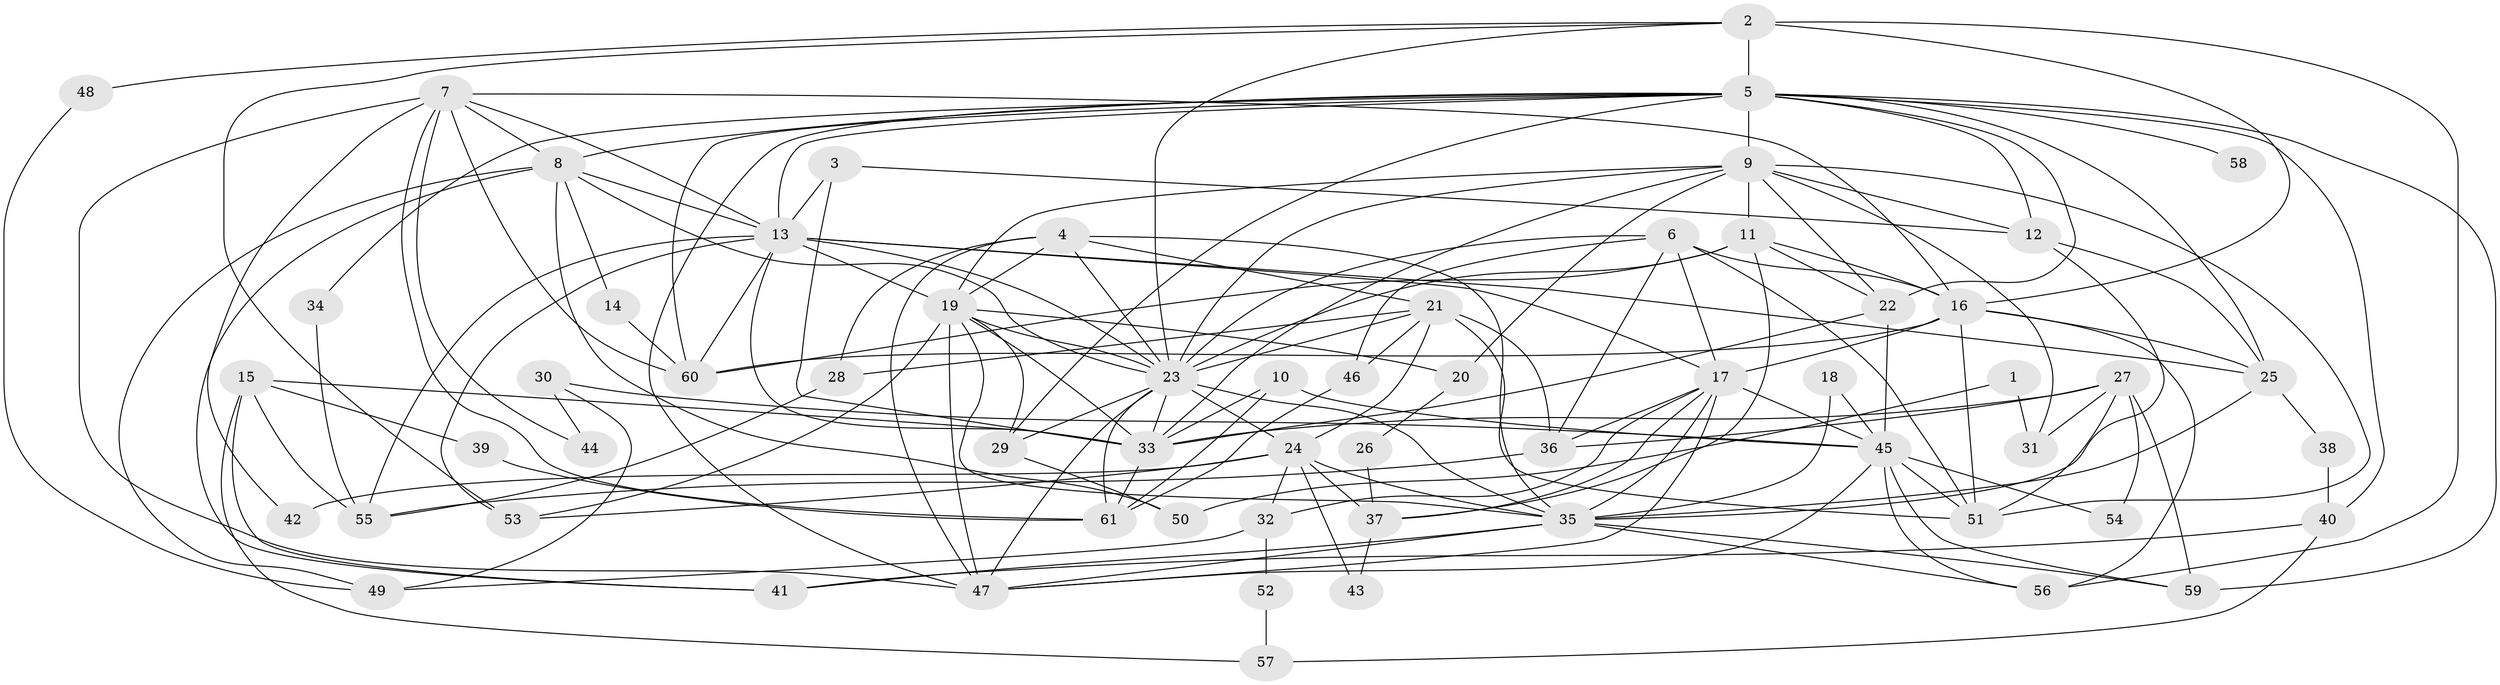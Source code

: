 // original degree distribution, {2: 0.1885245901639344, 5: 0.12295081967213115, 4: 0.3114754098360656, 3: 0.20491803278688525, 9: 0.01639344262295082, 6: 0.11475409836065574, 8: 0.02459016393442623, 7: 0.01639344262295082}
// Generated by graph-tools (version 1.1) at 2025/36/03/09/25 02:36:05]
// undirected, 61 vertices, 160 edges
graph export_dot {
graph [start="1"]
  node [color=gray90,style=filled];
  1;
  2;
  3;
  4;
  5;
  6;
  7;
  8;
  9;
  10;
  11;
  12;
  13;
  14;
  15;
  16;
  17;
  18;
  19;
  20;
  21;
  22;
  23;
  24;
  25;
  26;
  27;
  28;
  29;
  30;
  31;
  32;
  33;
  34;
  35;
  36;
  37;
  38;
  39;
  40;
  41;
  42;
  43;
  44;
  45;
  46;
  47;
  48;
  49;
  50;
  51;
  52;
  53;
  54;
  55;
  56;
  57;
  58;
  59;
  60;
  61;
  1 -- 31 [weight=1.0];
  1 -- 50 [weight=1.0];
  2 -- 5 [weight=2.0];
  2 -- 16 [weight=1.0];
  2 -- 23 [weight=1.0];
  2 -- 48 [weight=1.0];
  2 -- 53 [weight=1.0];
  2 -- 56 [weight=1.0];
  3 -- 12 [weight=1.0];
  3 -- 13 [weight=1.0];
  3 -- 33 [weight=2.0];
  4 -- 19 [weight=1.0];
  4 -- 21 [weight=2.0];
  4 -- 23 [weight=3.0];
  4 -- 28 [weight=1.0];
  4 -- 35 [weight=1.0];
  4 -- 47 [weight=1.0];
  5 -- 8 [weight=1.0];
  5 -- 9 [weight=1.0];
  5 -- 12 [weight=1.0];
  5 -- 13 [weight=1.0];
  5 -- 22 [weight=1.0];
  5 -- 25 [weight=1.0];
  5 -- 29 [weight=1.0];
  5 -- 34 [weight=1.0];
  5 -- 40 [weight=1.0];
  5 -- 47 [weight=1.0];
  5 -- 58 [weight=2.0];
  5 -- 59 [weight=1.0];
  5 -- 60 [weight=1.0];
  6 -- 16 [weight=1.0];
  6 -- 17 [weight=1.0];
  6 -- 23 [weight=1.0];
  6 -- 36 [weight=1.0];
  6 -- 46 [weight=1.0];
  6 -- 51 [weight=1.0];
  7 -- 8 [weight=2.0];
  7 -- 13 [weight=1.0];
  7 -- 16 [weight=1.0];
  7 -- 42 [weight=1.0];
  7 -- 44 [weight=1.0];
  7 -- 47 [weight=1.0];
  7 -- 60 [weight=1.0];
  7 -- 61 [weight=1.0];
  8 -- 13 [weight=1.0];
  8 -- 14 [weight=1.0];
  8 -- 23 [weight=1.0];
  8 -- 41 [weight=1.0];
  8 -- 49 [weight=1.0];
  8 -- 50 [weight=1.0];
  9 -- 11 [weight=1.0];
  9 -- 12 [weight=1.0];
  9 -- 19 [weight=1.0];
  9 -- 20 [weight=1.0];
  9 -- 22 [weight=1.0];
  9 -- 23 [weight=1.0];
  9 -- 31 [weight=1.0];
  9 -- 33 [weight=1.0];
  9 -- 51 [weight=1.0];
  10 -- 33 [weight=1.0];
  10 -- 45 [weight=1.0];
  10 -- 61 [weight=1.0];
  11 -- 16 [weight=1.0];
  11 -- 22 [weight=2.0];
  11 -- 23 [weight=3.0];
  11 -- 37 [weight=1.0];
  11 -- 60 [weight=1.0];
  12 -- 25 [weight=1.0];
  12 -- 35 [weight=1.0];
  13 -- 17 [weight=1.0];
  13 -- 19 [weight=2.0];
  13 -- 23 [weight=1.0];
  13 -- 25 [weight=1.0];
  13 -- 33 [weight=2.0];
  13 -- 53 [weight=1.0];
  13 -- 55 [weight=1.0];
  13 -- 60 [weight=1.0];
  14 -- 60 [weight=1.0];
  15 -- 33 [weight=1.0];
  15 -- 39 [weight=1.0];
  15 -- 41 [weight=1.0];
  15 -- 55 [weight=1.0];
  15 -- 57 [weight=1.0];
  16 -- 17 [weight=2.0];
  16 -- 25 [weight=1.0];
  16 -- 51 [weight=1.0];
  16 -- 56 [weight=1.0];
  16 -- 60 [weight=1.0];
  17 -- 32 [weight=1.0];
  17 -- 35 [weight=1.0];
  17 -- 36 [weight=1.0];
  17 -- 37 [weight=1.0];
  17 -- 45 [weight=2.0];
  17 -- 47 [weight=1.0];
  18 -- 35 [weight=1.0];
  18 -- 45 [weight=1.0];
  19 -- 20 [weight=1.0];
  19 -- 23 [weight=1.0];
  19 -- 29 [weight=1.0];
  19 -- 33 [weight=1.0];
  19 -- 35 [weight=1.0];
  19 -- 47 [weight=1.0];
  19 -- 53 [weight=1.0];
  20 -- 26 [weight=1.0];
  21 -- 23 [weight=2.0];
  21 -- 24 [weight=1.0];
  21 -- 28 [weight=1.0];
  21 -- 36 [weight=1.0];
  21 -- 46 [weight=1.0];
  21 -- 51 [weight=1.0];
  22 -- 33 [weight=2.0];
  22 -- 45 [weight=1.0];
  23 -- 24 [weight=1.0];
  23 -- 29 [weight=2.0];
  23 -- 33 [weight=1.0];
  23 -- 35 [weight=1.0];
  23 -- 47 [weight=1.0];
  23 -- 61 [weight=2.0];
  24 -- 32 [weight=1.0];
  24 -- 35 [weight=1.0];
  24 -- 37 [weight=1.0];
  24 -- 42 [weight=1.0];
  24 -- 43 [weight=1.0];
  24 -- 53 [weight=1.0];
  25 -- 35 [weight=1.0];
  25 -- 38 [weight=1.0];
  26 -- 37 [weight=1.0];
  27 -- 31 [weight=1.0];
  27 -- 33 [weight=1.0];
  27 -- 36 [weight=1.0];
  27 -- 51 [weight=1.0];
  27 -- 54 [weight=1.0];
  27 -- 59 [weight=1.0];
  28 -- 55 [weight=1.0];
  29 -- 50 [weight=1.0];
  30 -- 44 [weight=1.0];
  30 -- 45 [weight=2.0];
  30 -- 49 [weight=1.0];
  32 -- 49 [weight=1.0];
  32 -- 52 [weight=1.0];
  33 -- 61 [weight=1.0];
  34 -- 55 [weight=1.0];
  35 -- 41 [weight=1.0];
  35 -- 47 [weight=1.0];
  35 -- 56 [weight=1.0];
  35 -- 59 [weight=1.0];
  36 -- 55 [weight=1.0];
  37 -- 43 [weight=1.0];
  38 -- 40 [weight=1.0];
  39 -- 61 [weight=1.0];
  40 -- 41 [weight=1.0];
  40 -- 57 [weight=1.0];
  45 -- 47 [weight=1.0];
  45 -- 51 [weight=1.0];
  45 -- 54 [weight=1.0];
  45 -- 56 [weight=1.0];
  45 -- 59 [weight=1.0];
  46 -- 61 [weight=1.0];
  48 -- 49 [weight=1.0];
  52 -- 57 [weight=1.0];
}
